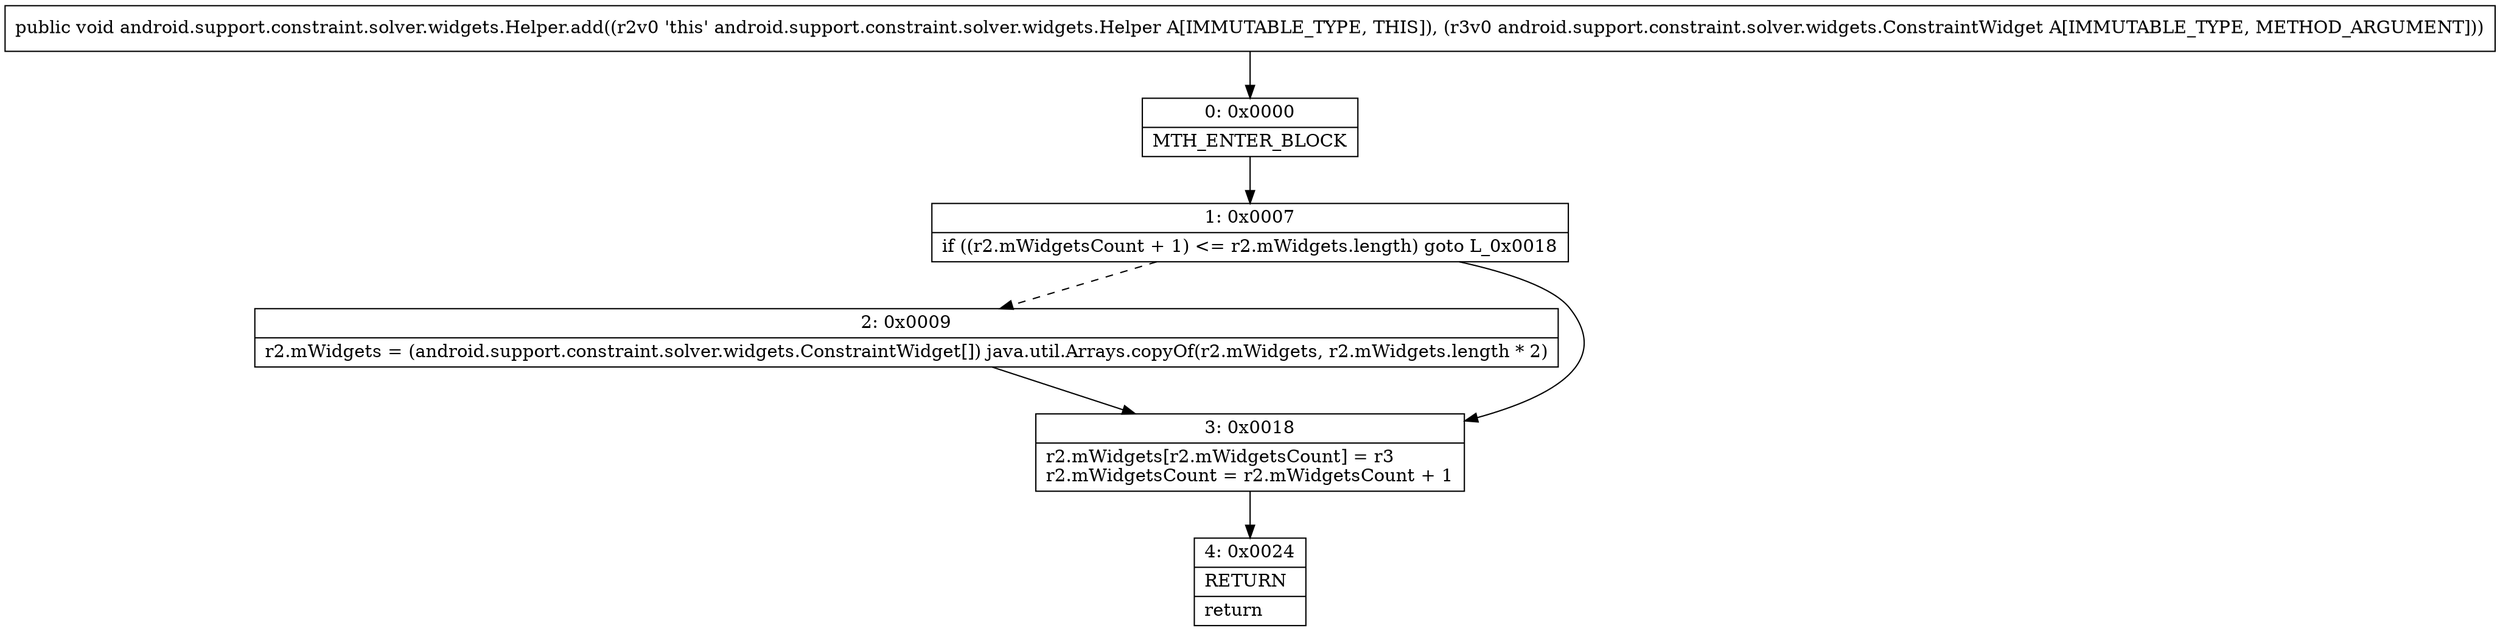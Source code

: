 digraph "CFG forandroid.support.constraint.solver.widgets.Helper.add(Landroid\/support\/constraint\/solver\/widgets\/ConstraintWidget;)V" {
Node_0 [shape=record,label="{0\:\ 0x0000|MTH_ENTER_BLOCK\l}"];
Node_1 [shape=record,label="{1\:\ 0x0007|if ((r2.mWidgetsCount + 1) \<= r2.mWidgets.length) goto L_0x0018\l}"];
Node_2 [shape=record,label="{2\:\ 0x0009|r2.mWidgets = (android.support.constraint.solver.widgets.ConstraintWidget[]) java.util.Arrays.copyOf(r2.mWidgets, r2.mWidgets.length * 2)\l}"];
Node_3 [shape=record,label="{3\:\ 0x0018|r2.mWidgets[r2.mWidgetsCount] = r3\lr2.mWidgetsCount = r2.mWidgetsCount + 1\l}"];
Node_4 [shape=record,label="{4\:\ 0x0024|RETURN\l|return\l}"];
MethodNode[shape=record,label="{public void android.support.constraint.solver.widgets.Helper.add((r2v0 'this' android.support.constraint.solver.widgets.Helper A[IMMUTABLE_TYPE, THIS]), (r3v0 android.support.constraint.solver.widgets.ConstraintWidget A[IMMUTABLE_TYPE, METHOD_ARGUMENT])) }"];
MethodNode -> Node_0;
Node_0 -> Node_1;
Node_1 -> Node_2[style=dashed];
Node_1 -> Node_3;
Node_2 -> Node_3;
Node_3 -> Node_4;
}

